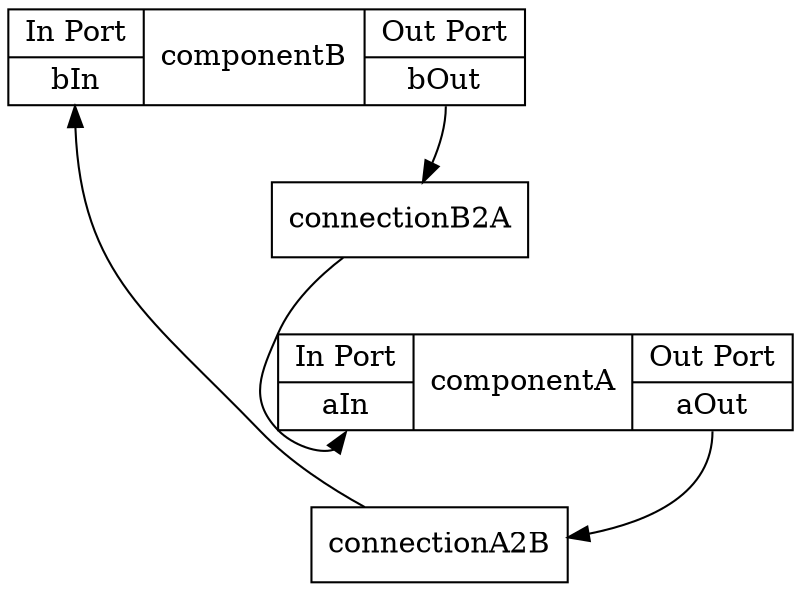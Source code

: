 strict digraph G {
  B [ label="{In Port|<bIn>bIn} |component
B|{Out Port|<bOut>bOut} " shape="record" ];
  A [ label="{In Port|<aIn>aIn} |component
A|{Out Port|<aOut>aOut} " shape="record" ];
  B2A [ label="connection
B2A" shape="record" ];
  A2B [ label="connection
A2B" shape="record" ];
  B -> B2A [ tailport="bOut" ];
  B2A -> A [ headport="aIn" ];
  A -> A2B [ tailport="aOut" ];
  A2B -> B [ headport="bIn" ];
}
